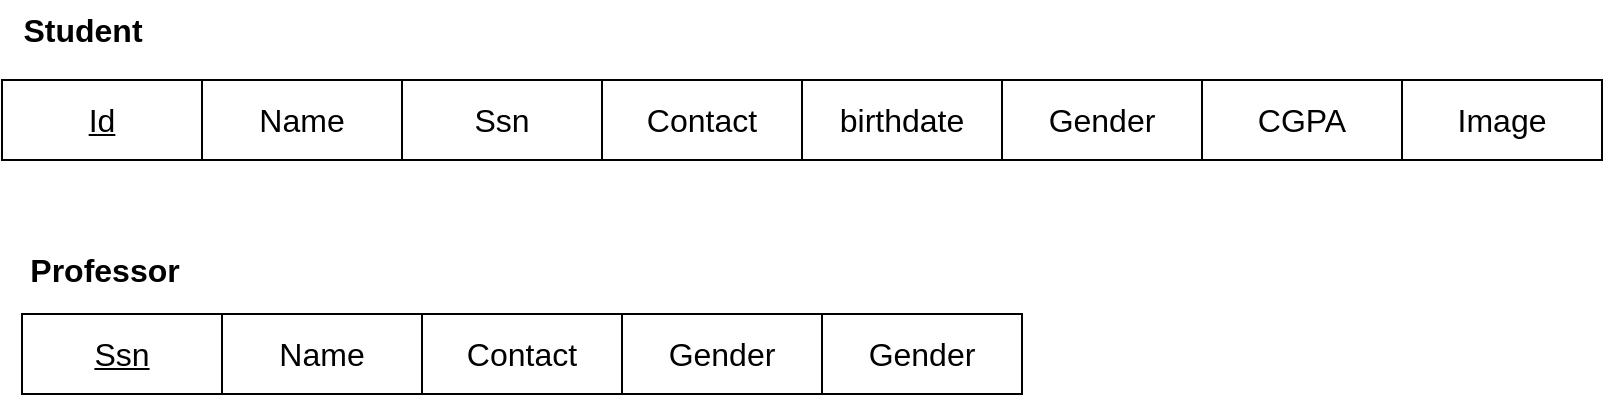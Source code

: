 <mxfile version="23.1.2" type="github">
  <diagram name="Page-1" id="H8Fmk1gkl9ns82ND5phb">
    <mxGraphModel dx="1050" dy="530" grid="1" gridSize="10" guides="1" tooltips="1" connect="1" arrows="1" fold="1" page="1" pageScale="1" pageWidth="827" pageHeight="1169" math="0" shadow="0">
      <root>
        <mxCell id="0" />
        <mxCell id="1" parent="0" />
        <mxCell id="vLL69dcqQMqUbyTp-pWN-5" value="&lt;font style=&quot;font-size: 16px;&quot;&gt;&lt;b&gt;Student&lt;/b&gt;&lt;/font&gt;" style="text;html=1;align=center;verticalAlign=middle;resizable=0;points=[];autosize=1;strokeColor=none;fillColor=none;" vertex="1" parent="1">
          <mxGeometry x="20" y="40" width="80" height="30" as="geometry" />
        </mxCell>
        <mxCell id="vLL69dcqQMqUbyTp-pWN-14" value="&lt;font style=&quot;font-size: 16px;&quot;&gt;&lt;b&gt;Professor&lt;/b&gt;&lt;/font&gt;" style="text;html=1;align=center;verticalAlign=middle;resizable=0;points=[];autosize=1;strokeColor=none;fillColor=none;" vertex="1" parent="1">
          <mxGeometry x="21" y="160" width="100" height="30" as="geometry" />
        </mxCell>
        <mxCell id="vLL69dcqQMqUbyTp-pWN-15" value="" style="group" vertex="1" connectable="0" parent="1">
          <mxGeometry x="30" y="198" width="700" height="40" as="geometry" />
        </mxCell>
        <mxCell id="vLL69dcqQMqUbyTp-pWN-16" value="&lt;u&gt;&lt;font style=&quot;font-size: 16px;&quot;&gt;Ssn&lt;/font&gt;&lt;/u&gt;" style="rounded=0;whiteSpace=wrap;html=1;" vertex="1" parent="vLL69dcqQMqUbyTp-pWN-15">
          <mxGeometry y="-1" width="100" height="40" as="geometry" />
        </mxCell>
        <mxCell id="vLL69dcqQMqUbyTp-pWN-17" value="&lt;font style=&quot;font-size: 16px;&quot;&gt;Name&lt;/font&gt;" style="rounded=0;whiteSpace=wrap;html=1;" vertex="1" parent="vLL69dcqQMqUbyTp-pWN-15">
          <mxGeometry x="100" y="-1" width="100" height="40" as="geometry" />
        </mxCell>
        <mxCell id="vLL69dcqQMqUbyTp-pWN-19" value="&lt;font style=&quot;font-size: 16px;&quot;&gt;Contact&lt;/font&gt;" style="rounded=0;whiteSpace=wrap;html=1;" vertex="1" parent="vLL69dcqQMqUbyTp-pWN-15">
          <mxGeometry x="200" y="-1" width="100" height="40" as="geometry" />
        </mxCell>
        <mxCell id="vLL69dcqQMqUbyTp-pWN-21" value="&lt;span style=&quot;font-size: 16px;&quot;&gt;Gender&lt;/span&gt;" style="rounded=0;whiteSpace=wrap;html=1;" vertex="1" parent="vLL69dcqQMqUbyTp-pWN-15">
          <mxGeometry x="300" y="-1" width="100" height="40" as="geometry" />
        </mxCell>
        <mxCell id="vLL69dcqQMqUbyTp-pWN-25" value="&lt;span style=&quot;font-size: 16px;&quot;&gt;Gender&lt;/span&gt;" style="rounded=0;whiteSpace=wrap;html=1;" vertex="1" parent="vLL69dcqQMqUbyTp-pWN-15">
          <mxGeometry x="400" y="-1" width="100" height="40" as="geometry" />
        </mxCell>
        <mxCell id="vLL69dcqQMqUbyTp-pWN-24" value="" style="group" vertex="1" connectable="0" parent="1">
          <mxGeometry x="20" y="80" width="800" height="40" as="geometry" />
        </mxCell>
        <mxCell id="vLL69dcqQMqUbyTp-pWN-13" value="" style="group" vertex="1" connectable="0" parent="vLL69dcqQMqUbyTp-pWN-24">
          <mxGeometry width="700" height="40" as="geometry" />
        </mxCell>
        <mxCell id="vLL69dcqQMqUbyTp-pWN-6" value="&lt;u&gt;&lt;font style=&quot;font-size: 16px;&quot;&gt;Id&lt;/font&gt;&lt;/u&gt;" style="rounded=0;whiteSpace=wrap;html=1;" vertex="1" parent="vLL69dcqQMqUbyTp-pWN-13">
          <mxGeometry width="100" height="40" as="geometry" />
        </mxCell>
        <mxCell id="vLL69dcqQMqUbyTp-pWN-7" value="&lt;font style=&quot;font-size: 16px;&quot;&gt;Name&lt;/font&gt;" style="rounded=0;whiteSpace=wrap;html=1;" vertex="1" parent="vLL69dcqQMqUbyTp-pWN-13">
          <mxGeometry x="100" width="100" height="40" as="geometry" />
        </mxCell>
        <mxCell id="vLL69dcqQMqUbyTp-pWN-8" value="&lt;font style=&quot;font-size: 16px;&quot;&gt;Ssn&lt;/font&gt;" style="rounded=0;whiteSpace=wrap;html=1;" vertex="1" parent="vLL69dcqQMqUbyTp-pWN-13">
          <mxGeometry x="200" width="100" height="40" as="geometry" />
        </mxCell>
        <mxCell id="vLL69dcqQMqUbyTp-pWN-9" value="&lt;font style=&quot;font-size: 16px;&quot;&gt;Contact&lt;/font&gt;" style="rounded=0;whiteSpace=wrap;html=1;" vertex="1" parent="vLL69dcqQMqUbyTp-pWN-13">
          <mxGeometry x="300" width="100" height="40" as="geometry" />
        </mxCell>
        <mxCell id="vLL69dcqQMqUbyTp-pWN-10" value="&lt;font style=&quot;font-size: 16px;&quot;&gt;birthdate&lt;/font&gt;" style="rounded=0;whiteSpace=wrap;html=1;" vertex="1" parent="vLL69dcqQMqUbyTp-pWN-13">
          <mxGeometry x="400" width="100" height="40" as="geometry" />
        </mxCell>
        <mxCell id="vLL69dcqQMqUbyTp-pWN-11" value="&lt;span style=&quot;font-size: 16px;&quot;&gt;Gender&lt;/span&gt;" style="rounded=0;whiteSpace=wrap;html=1;" vertex="1" parent="vLL69dcqQMqUbyTp-pWN-13">
          <mxGeometry x="500" width="100" height="40" as="geometry" />
        </mxCell>
        <mxCell id="vLL69dcqQMqUbyTp-pWN-12" value="&lt;font style=&quot;font-size: 16px;&quot;&gt;CGPA&lt;/font&gt;" style="rounded=0;whiteSpace=wrap;html=1;" vertex="1" parent="vLL69dcqQMqUbyTp-pWN-13">
          <mxGeometry x="600" width="100" height="40" as="geometry" />
        </mxCell>
        <mxCell id="vLL69dcqQMqUbyTp-pWN-23" value="&lt;font style=&quot;font-size: 16px;&quot;&gt;Image&lt;/font&gt;" style="rounded=0;whiteSpace=wrap;html=1;" vertex="1" parent="vLL69dcqQMqUbyTp-pWN-24">
          <mxGeometry x="700" width="100" height="40" as="geometry" />
        </mxCell>
      </root>
    </mxGraphModel>
  </diagram>
</mxfile>
